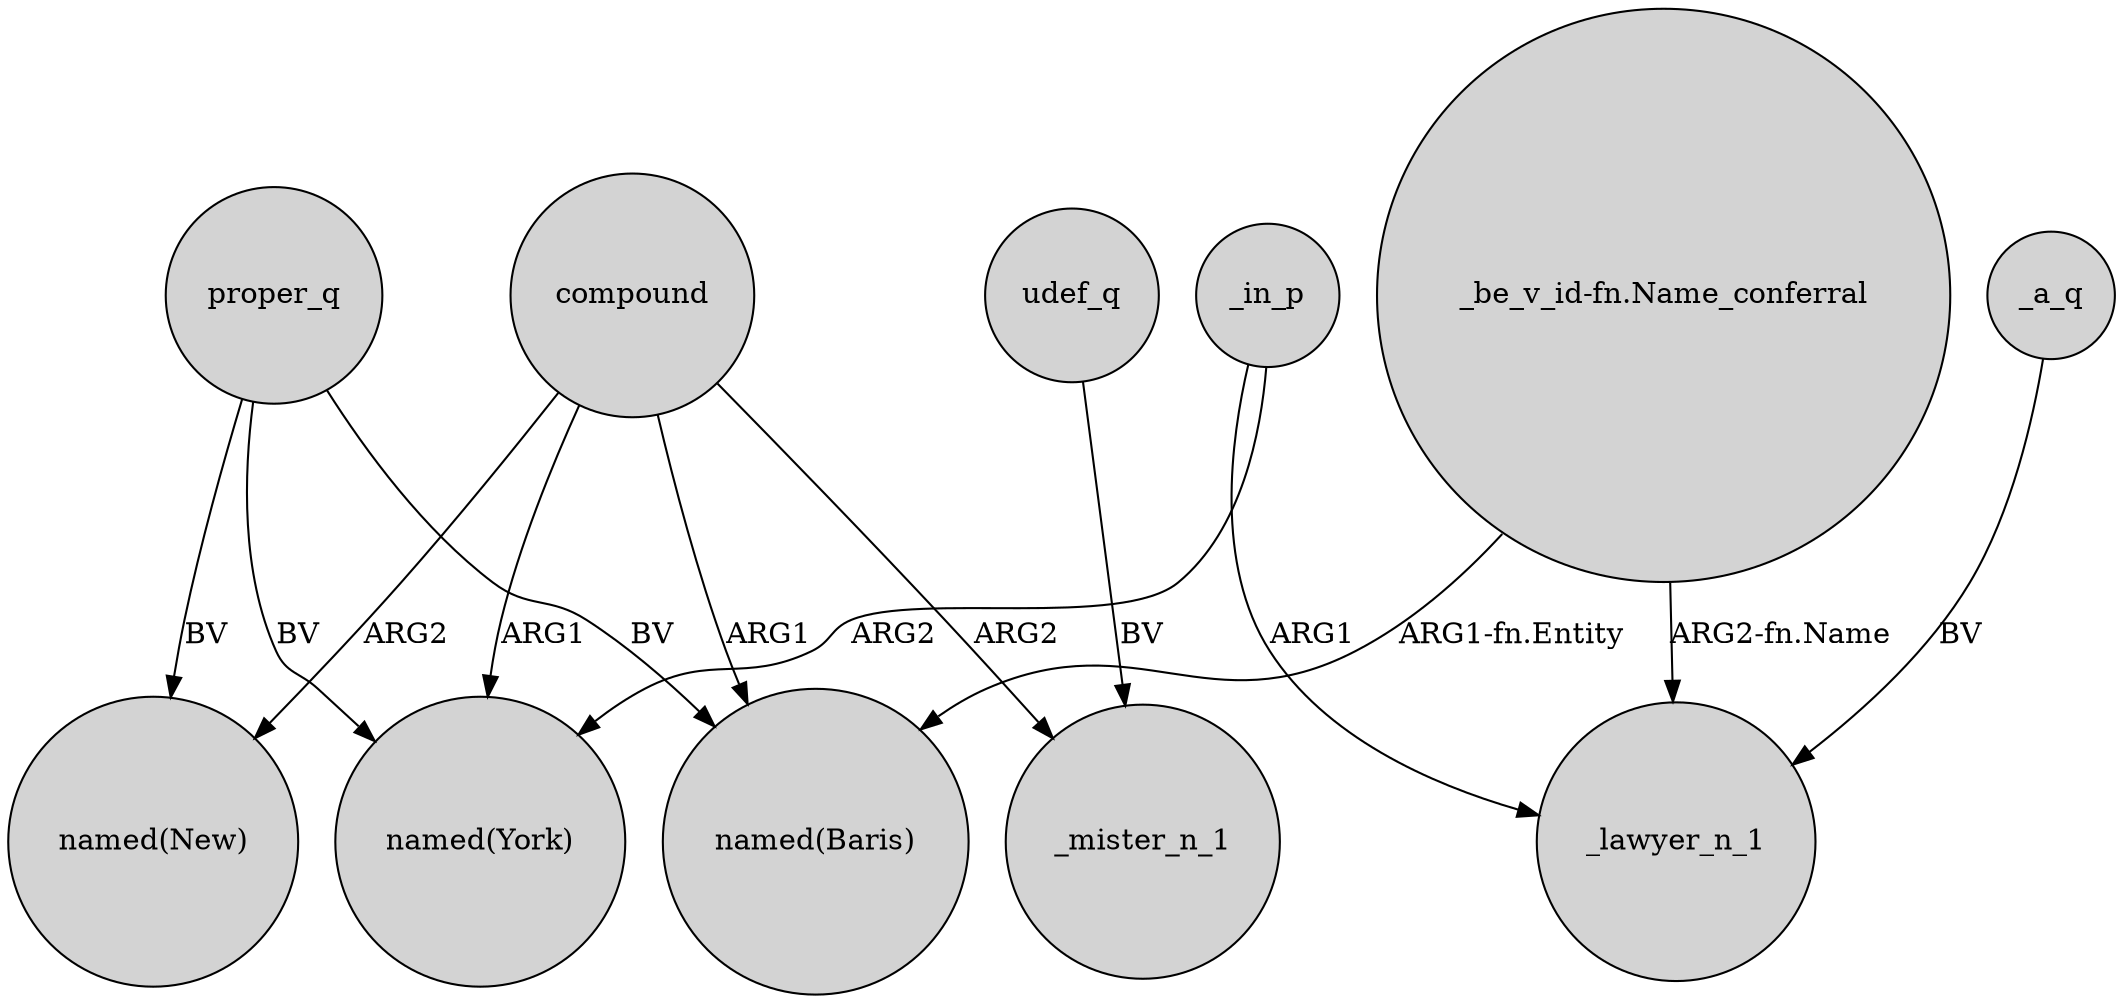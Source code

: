 digraph {
	node [shape=circle style=filled]
	proper_q -> "named(New)" [label=BV]
	"_be_v_id-fn.Name_conferral" -> _lawyer_n_1 [label="ARG2-fn.Name"]
	_in_p -> "named(York)" [label=ARG2]
	compound -> _mister_n_1 [label=ARG2]
	compound -> "named(Baris)" [label=ARG1]
	udef_q -> _mister_n_1 [label=BV]
	compound -> "named(York)" [label=ARG1]
	"_be_v_id-fn.Name_conferral" -> "named(Baris)" [label="ARG1-fn.Entity"]
	proper_q -> "named(York)" [label=BV]
	compound -> "named(New)" [label=ARG2]
	_in_p -> _lawyer_n_1 [label=ARG1]
	proper_q -> "named(Baris)" [label=BV]
	_a_q -> _lawyer_n_1 [label=BV]
}

